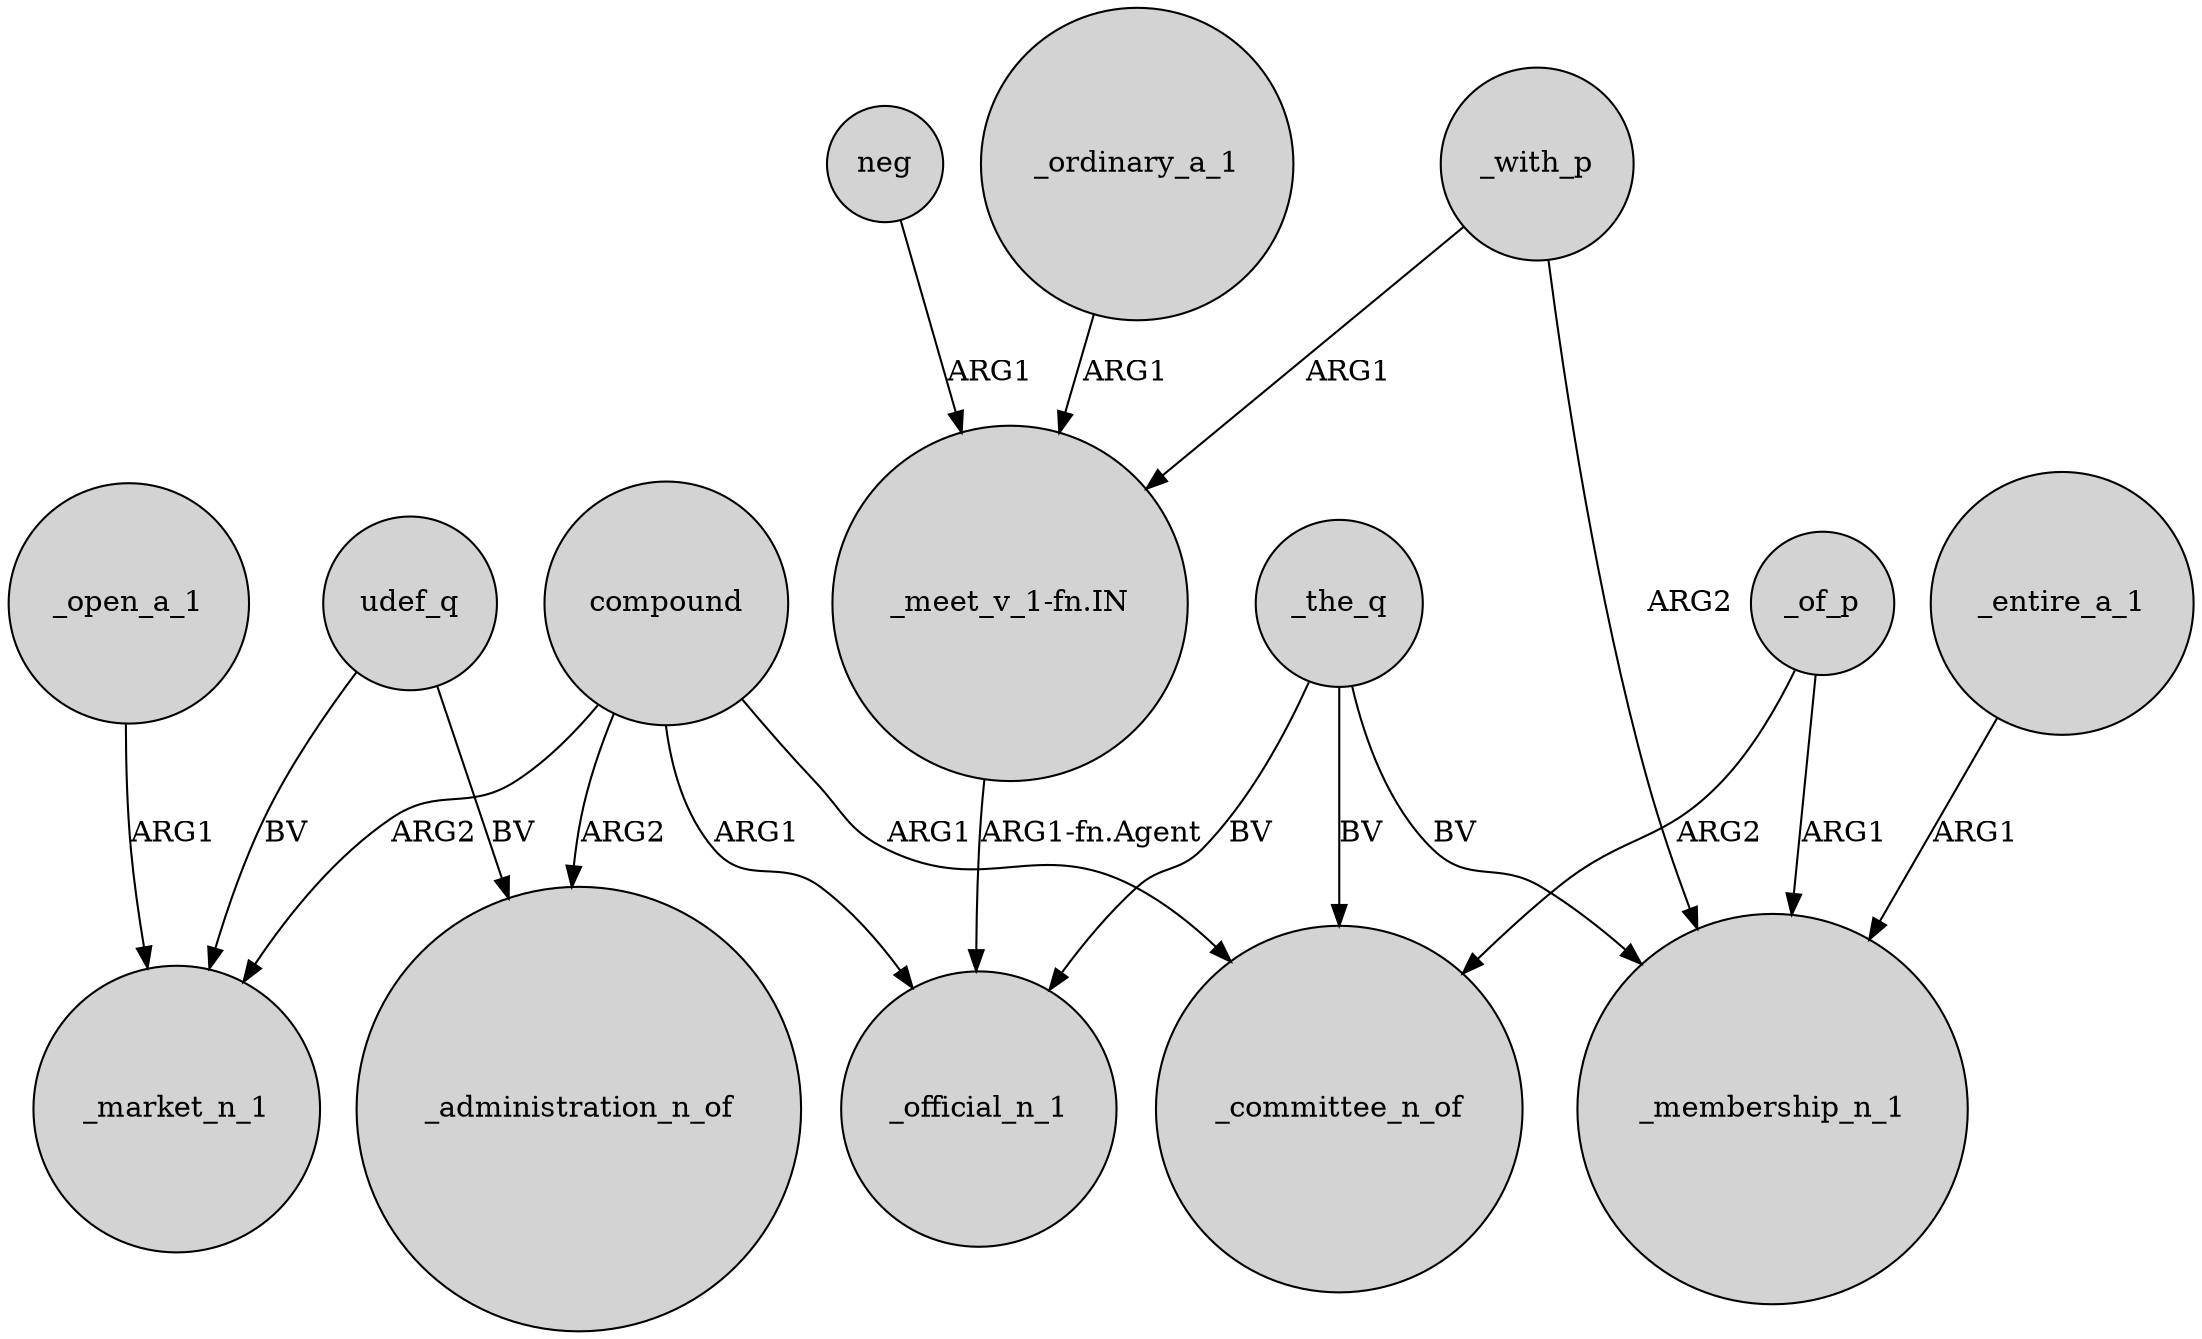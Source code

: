 digraph {
	node [shape=circle style=filled]
	udef_q -> _administration_n_of [label=BV]
	neg -> "_meet_v_1-fn.IN" [label=ARG1]
	compound -> _official_n_1 [label=ARG1]
	_ordinary_a_1 -> "_meet_v_1-fn.IN" [label=ARG1]
	_with_p -> "_meet_v_1-fn.IN" [label=ARG1]
	compound -> _administration_n_of [label=ARG2]
	_with_p -> _membership_n_1 [label=ARG2]
	_the_q -> _committee_n_of [label=BV]
	_entire_a_1 -> _membership_n_1 [label=ARG1]
	compound -> _market_n_1 [label=ARG2]
	udef_q -> _market_n_1 [label=BV]
	_open_a_1 -> _market_n_1 [label=ARG1]
	compound -> _committee_n_of [label=ARG1]
	_the_q -> _official_n_1 [label=BV]
	_the_q -> _membership_n_1 [label=BV]
	_of_p -> _membership_n_1 [label=ARG1]
	"_meet_v_1-fn.IN" -> _official_n_1 [label="ARG1-fn.Agent"]
	_of_p -> _committee_n_of [label=ARG2]
}
